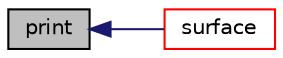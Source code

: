 digraph "print"
{
  bgcolor="transparent";
  edge [fontname="Helvetica",fontsize="10",labelfontname="Helvetica",labelfontsize="10"];
  node [fontname="Helvetica",fontsize="10",shape=record];
  rankdir="LR";
  Node675 [label="print",height=0.2,width=0.4,color="black", fillcolor="grey75", style="filled", fontcolor="black"];
  Node675 -> Node676 [dir="back",color="midnightblue",fontsize="10",style="solid",fontname="Helvetica"];
  Node676 [label="surface",height=0.2,width=0.4,color="red",URL="$a30629.html#a02ad9066dcc3ba51f576903d355eb7d5"];
}
